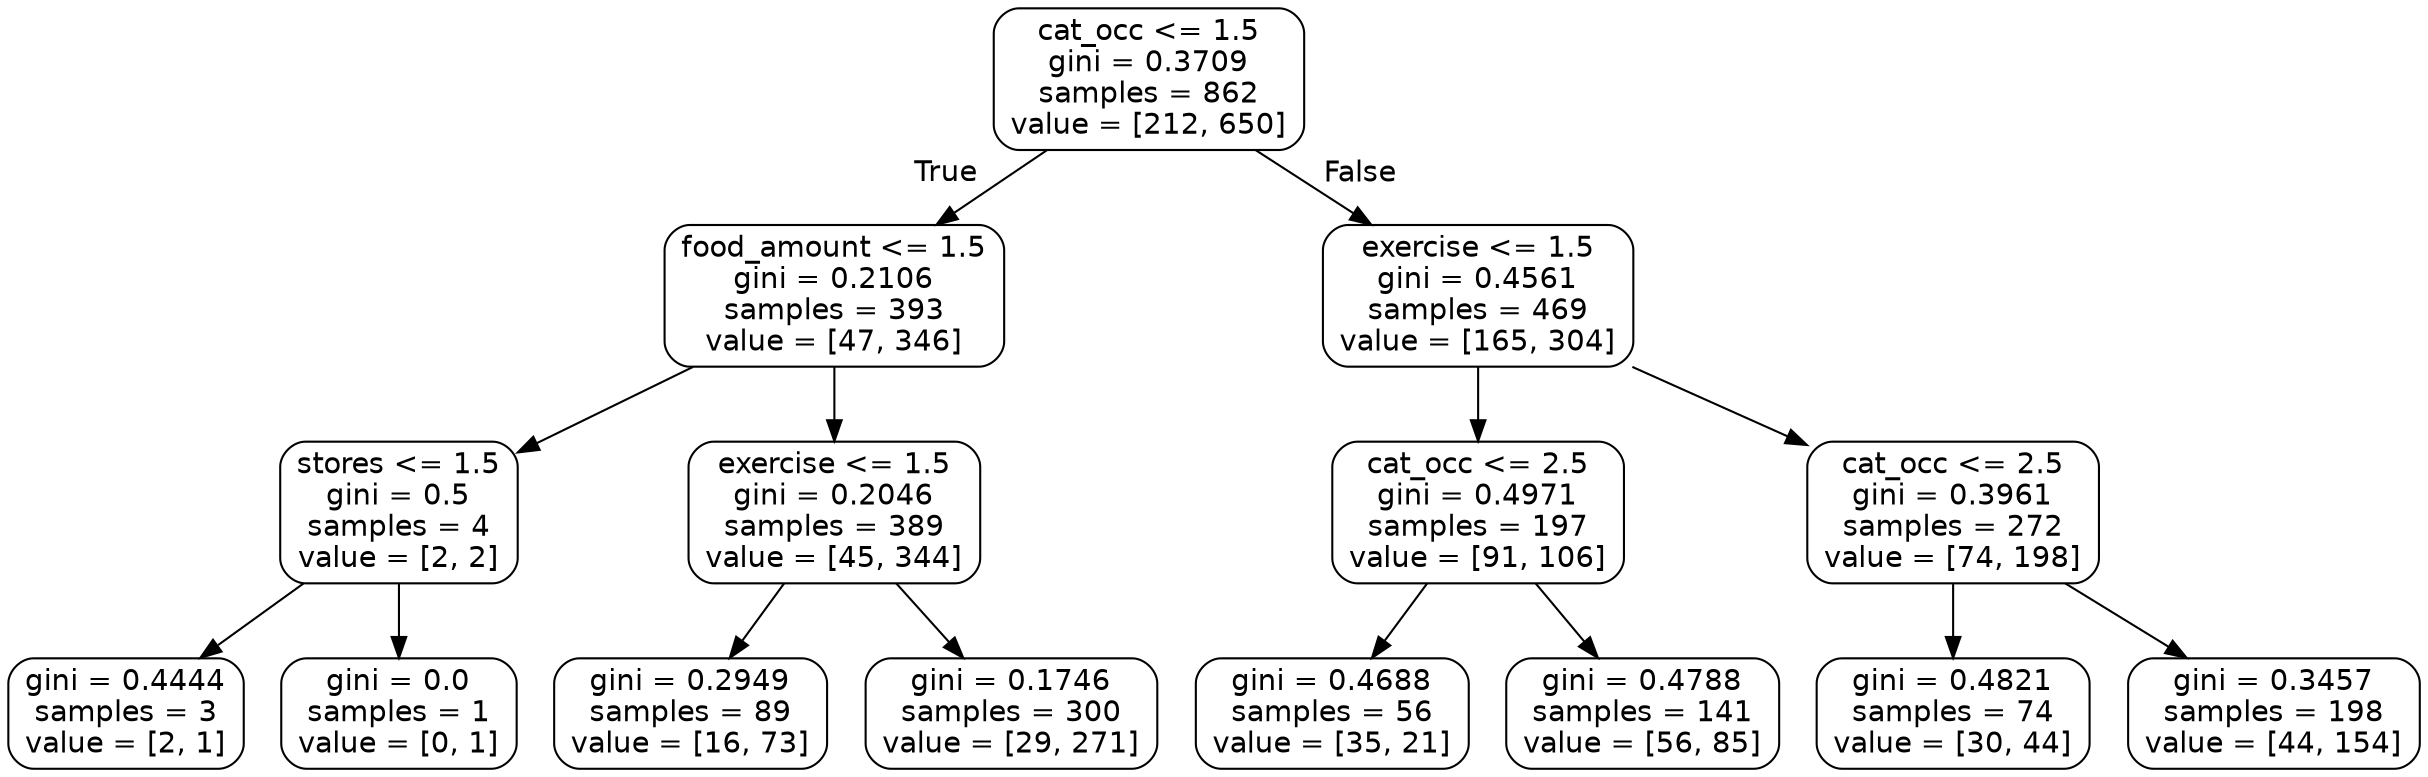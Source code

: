 digraph Tree {
node [shape=box, style="rounded", color="black", fontname=helvetica] ;
edge [fontname=helvetica] ;
0 [label="cat_occ <= 1.5\ngini = 0.3709\nsamples = 862\nvalue = [212, 650]"] ;
1 [label="food_amount <= 1.5\ngini = 0.2106\nsamples = 393\nvalue = [47, 346]"] ;
0 -> 1 [labeldistance=2.5, labelangle=45, headlabel="True"] ;
2 [label="stores <= 1.5\ngini = 0.5\nsamples = 4\nvalue = [2, 2]"] ;
1 -> 2 ;
3 [label="gini = 0.4444\nsamples = 3\nvalue = [2, 1]"] ;
2 -> 3 ;
4 [label="gini = 0.0\nsamples = 1\nvalue = [0, 1]"] ;
2 -> 4 ;
5 [label="exercise <= 1.5\ngini = 0.2046\nsamples = 389\nvalue = [45, 344]"] ;
1 -> 5 ;
6 [label="gini = 0.2949\nsamples = 89\nvalue = [16, 73]"] ;
5 -> 6 ;
7 [label="gini = 0.1746\nsamples = 300\nvalue = [29, 271]"] ;
5 -> 7 ;
8 [label="exercise <= 1.5\ngini = 0.4561\nsamples = 469\nvalue = [165, 304]"] ;
0 -> 8 [labeldistance=2.5, labelangle=-45, headlabel="False"] ;
9 [label="cat_occ <= 2.5\ngini = 0.4971\nsamples = 197\nvalue = [91, 106]"] ;
8 -> 9 ;
10 [label="gini = 0.4688\nsamples = 56\nvalue = [35, 21]"] ;
9 -> 10 ;
11 [label="gini = 0.4788\nsamples = 141\nvalue = [56, 85]"] ;
9 -> 11 ;
12 [label="cat_occ <= 2.5\ngini = 0.3961\nsamples = 272\nvalue = [74, 198]"] ;
8 -> 12 ;
13 [label="gini = 0.4821\nsamples = 74\nvalue = [30, 44]"] ;
12 -> 13 ;
14 [label="gini = 0.3457\nsamples = 198\nvalue = [44, 154]"] ;
12 -> 14 ;
}